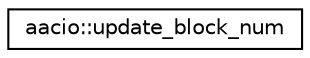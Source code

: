 digraph "Graphical Class Hierarchy"
{
  edge [fontname="Helvetica",fontsize="10",labelfontname="Helvetica",labelfontsize="10"];
  node [fontname="Helvetica",fontsize="10",shape=record];
  rankdir="LR";
  Node0 [label="aacio::update_block_num",height=0.2,width=0.4,color="black", fillcolor="white", style="filled",URL="$structaacio_1_1update__block__num.html"];
}
